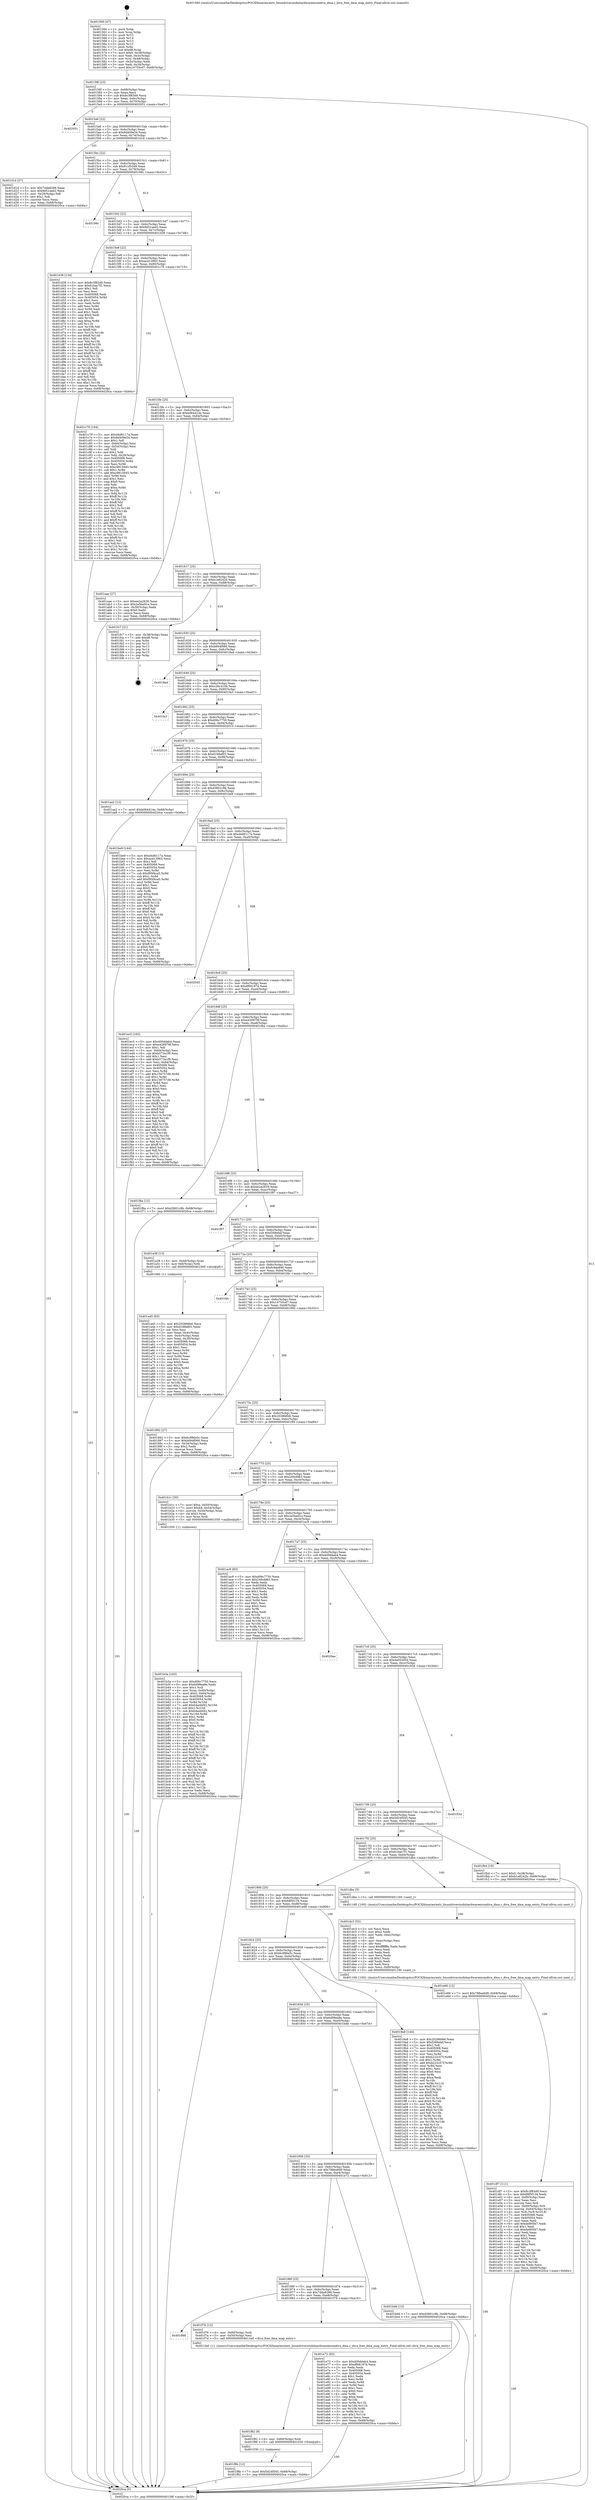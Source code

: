 digraph "0x401560" {
  label = "0x401560 (/mnt/c/Users/mathe/Desktop/tcc/POCII/binaries/extr_linuxdriversisdnhardwareeicondiva_dma.c_diva_free_dma_map_entry_Final-ollvm.out::main(0))"
  labelloc = "t"
  node[shape=record]

  Entry [label="",width=0.3,height=0.3,shape=circle,fillcolor=black,style=filled]
  "0x40158f" [label="{
     0x40158f [23]\l
     | [instrs]\l
     &nbsp;&nbsp;0x40158f \<+3\>: mov -0x68(%rbp),%eax\l
     &nbsp;&nbsp;0x401592 \<+2\>: mov %eax,%ecx\l
     &nbsp;&nbsp;0x401594 \<+6\>: sub $0x8c3f83d9,%ecx\l
     &nbsp;&nbsp;0x40159a \<+3\>: mov %eax,-0x6c(%rbp)\l
     &nbsp;&nbsp;0x40159d \<+3\>: mov %ecx,-0x70(%rbp)\l
     &nbsp;&nbsp;0x4015a0 \<+6\>: je 0000000000402051 \<main+0xaf1\>\l
  }"]
  "0x402051" [label="{
     0x402051\l
  }", style=dashed]
  "0x4015a6" [label="{
     0x4015a6 [22]\l
     | [instrs]\l
     &nbsp;&nbsp;0x4015a6 \<+5\>: jmp 00000000004015ab \<main+0x4b\>\l
     &nbsp;&nbsp;0x4015ab \<+3\>: mov -0x6c(%rbp),%eax\l
     &nbsp;&nbsp;0x4015ae \<+5\>: sub $0x8d409e34,%eax\l
     &nbsp;&nbsp;0x4015b3 \<+3\>: mov %eax,-0x74(%rbp)\l
     &nbsp;&nbsp;0x4015b6 \<+6\>: je 0000000000401d1d \<main+0x7bd\>\l
  }"]
  Exit [label="",width=0.3,height=0.3,shape=circle,fillcolor=black,style=filled,peripheries=2]
  "0x401d1d" [label="{
     0x401d1d [27]\l
     | [instrs]\l
     &nbsp;&nbsp;0x401d1d \<+5\>: mov $0x7dda8288,%eax\l
     &nbsp;&nbsp;0x401d22 \<+5\>: mov $0x9d51eed2,%ecx\l
     &nbsp;&nbsp;0x401d27 \<+3\>: mov -0x29(%rbp),%dl\l
     &nbsp;&nbsp;0x401d2a \<+3\>: test $0x1,%dl\l
     &nbsp;&nbsp;0x401d2d \<+3\>: cmovne %ecx,%eax\l
     &nbsp;&nbsp;0x401d30 \<+3\>: mov %eax,-0x68(%rbp)\l
     &nbsp;&nbsp;0x401d33 \<+5\>: jmp 00000000004020ca \<main+0xb6a\>\l
  }"]
  "0x4015bc" [label="{
     0x4015bc [22]\l
     | [instrs]\l
     &nbsp;&nbsp;0x4015bc \<+5\>: jmp 00000000004015c1 \<main+0x61\>\l
     &nbsp;&nbsp;0x4015c1 \<+3\>: mov -0x6c(%rbp),%eax\l
     &nbsp;&nbsp;0x4015c4 \<+5\>: sub $0x91cf5349,%eax\l
     &nbsp;&nbsp;0x4015c9 \<+3\>: mov %eax,-0x78(%rbp)\l
     &nbsp;&nbsp;0x4015cc \<+6\>: je 000000000040199c \<main+0x43c\>\l
  }"]
  "0x401f8b" [label="{
     0x401f8b [12]\l
     | [instrs]\l
     &nbsp;&nbsp;0x401f8b \<+7\>: movl $0x5d24f545,-0x68(%rbp)\l
     &nbsp;&nbsp;0x401f92 \<+5\>: jmp 00000000004020ca \<main+0xb6a\>\l
  }"]
  "0x40199c" [label="{
     0x40199c\l
  }", style=dashed]
  "0x4015d2" [label="{
     0x4015d2 [22]\l
     | [instrs]\l
     &nbsp;&nbsp;0x4015d2 \<+5\>: jmp 00000000004015d7 \<main+0x77\>\l
     &nbsp;&nbsp;0x4015d7 \<+3\>: mov -0x6c(%rbp),%eax\l
     &nbsp;&nbsp;0x4015da \<+5\>: sub $0x9d51eed2,%eax\l
     &nbsp;&nbsp;0x4015df \<+3\>: mov %eax,-0x7c(%rbp)\l
     &nbsp;&nbsp;0x4015e2 \<+6\>: je 0000000000401d38 \<main+0x7d8\>\l
  }"]
  "0x401f82" [label="{
     0x401f82 [9]\l
     | [instrs]\l
     &nbsp;&nbsp;0x401f82 \<+4\>: mov -0x60(%rbp),%rdi\l
     &nbsp;&nbsp;0x401f86 \<+5\>: call 0000000000401030 \<free@plt\>\l
     | [calls]\l
     &nbsp;&nbsp;0x401030 \{1\} (unknown)\l
  }"]
  "0x401d38" [label="{
     0x401d38 [134]\l
     | [instrs]\l
     &nbsp;&nbsp;0x401d38 \<+5\>: mov $0x8c3f83d9,%eax\l
     &nbsp;&nbsp;0x401d3d \<+5\>: mov $0x61bac7f1,%ecx\l
     &nbsp;&nbsp;0x401d42 \<+2\>: mov $0x1,%dl\l
     &nbsp;&nbsp;0x401d44 \<+2\>: xor %esi,%esi\l
     &nbsp;&nbsp;0x401d46 \<+7\>: mov 0x405068,%edi\l
     &nbsp;&nbsp;0x401d4d \<+8\>: mov 0x405054,%r8d\l
     &nbsp;&nbsp;0x401d55 \<+3\>: sub $0x1,%esi\l
     &nbsp;&nbsp;0x401d58 \<+3\>: mov %edi,%r9d\l
     &nbsp;&nbsp;0x401d5b \<+3\>: add %esi,%r9d\l
     &nbsp;&nbsp;0x401d5e \<+4\>: imul %r9d,%edi\l
     &nbsp;&nbsp;0x401d62 \<+3\>: and $0x1,%edi\l
     &nbsp;&nbsp;0x401d65 \<+3\>: cmp $0x0,%edi\l
     &nbsp;&nbsp;0x401d68 \<+4\>: sete %r10b\l
     &nbsp;&nbsp;0x401d6c \<+4\>: cmp $0xa,%r8d\l
     &nbsp;&nbsp;0x401d70 \<+4\>: setl %r11b\l
     &nbsp;&nbsp;0x401d74 \<+3\>: mov %r10b,%bl\l
     &nbsp;&nbsp;0x401d77 \<+3\>: xor $0xff,%bl\l
     &nbsp;&nbsp;0x401d7a \<+3\>: mov %r11b,%r14b\l
     &nbsp;&nbsp;0x401d7d \<+4\>: xor $0xff,%r14b\l
     &nbsp;&nbsp;0x401d81 \<+3\>: xor $0x1,%dl\l
     &nbsp;&nbsp;0x401d84 \<+3\>: mov %bl,%r15b\l
     &nbsp;&nbsp;0x401d87 \<+4\>: and $0xff,%r15b\l
     &nbsp;&nbsp;0x401d8b \<+3\>: and %dl,%r10b\l
     &nbsp;&nbsp;0x401d8e \<+3\>: mov %r14b,%r12b\l
     &nbsp;&nbsp;0x401d91 \<+4\>: and $0xff,%r12b\l
     &nbsp;&nbsp;0x401d95 \<+3\>: and %dl,%r11b\l
     &nbsp;&nbsp;0x401d98 \<+3\>: or %r10b,%r15b\l
     &nbsp;&nbsp;0x401d9b \<+3\>: or %r11b,%r12b\l
     &nbsp;&nbsp;0x401d9e \<+3\>: xor %r12b,%r15b\l
     &nbsp;&nbsp;0x401da1 \<+3\>: or %r14b,%bl\l
     &nbsp;&nbsp;0x401da4 \<+3\>: xor $0xff,%bl\l
     &nbsp;&nbsp;0x401da7 \<+3\>: or $0x1,%dl\l
     &nbsp;&nbsp;0x401daa \<+2\>: and %dl,%bl\l
     &nbsp;&nbsp;0x401dac \<+3\>: or %bl,%r15b\l
     &nbsp;&nbsp;0x401daf \<+4\>: test $0x1,%r15b\l
     &nbsp;&nbsp;0x401db3 \<+3\>: cmovne %ecx,%eax\l
     &nbsp;&nbsp;0x401db6 \<+3\>: mov %eax,-0x68(%rbp)\l
     &nbsp;&nbsp;0x401db9 \<+5\>: jmp 00000000004020ca \<main+0xb6a\>\l
  }"]
  "0x4015e8" [label="{
     0x4015e8 [22]\l
     | [instrs]\l
     &nbsp;&nbsp;0x4015e8 \<+5\>: jmp 00000000004015ed \<main+0x8d\>\l
     &nbsp;&nbsp;0x4015ed \<+3\>: mov -0x6c(%rbp),%eax\l
     &nbsp;&nbsp;0x4015f0 \<+5\>: sub $0xacd13963,%eax\l
     &nbsp;&nbsp;0x4015f5 \<+3\>: mov %eax,-0x80(%rbp)\l
     &nbsp;&nbsp;0x4015f8 \<+6\>: je 0000000000401c79 \<main+0x719\>\l
  }"]
  "0x401888" [label="{
     0x401888\l
  }", style=dashed]
  "0x401c79" [label="{
     0x401c79 [164]\l
     | [instrs]\l
     &nbsp;&nbsp;0x401c79 \<+5\>: mov $0xd4d6117a,%eax\l
     &nbsp;&nbsp;0x401c7e \<+5\>: mov $0x8d409e34,%ecx\l
     &nbsp;&nbsp;0x401c83 \<+2\>: mov $0x1,%dl\l
     &nbsp;&nbsp;0x401c85 \<+3\>: mov -0x64(%rbp),%esi\l
     &nbsp;&nbsp;0x401c88 \<+3\>: cmp -0x54(%rbp),%esi\l
     &nbsp;&nbsp;0x401c8b \<+4\>: setl %dil\l
     &nbsp;&nbsp;0x401c8f \<+4\>: and $0x1,%dil\l
     &nbsp;&nbsp;0x401c93 \<+4\>: mov %dil,-0x29(%rbp)\l
     &nbsp;&nbsp;0x401c97 \<+7\>: mov 0x405068,%esi\l
     &nbsp;&nbsp;0x401c9e \<+8\>: mov 0x405054,%r8d\l
     &nbsp;&nbsp;0x401ca6 \<+3\>: mov %esi,%r9d\l
     &nbsp;&nbsp;0x401ca9 \<+7\>: sub $0xc9815945,%r9d\l
     &nbsp;&nbsp;0x401cb0 \<+4\>: sub $0x1,%r9d\l
     &nbsp;&nbsp;0x401cb4 \<+7\>: add $0xc9815945,%r9d\l
     &nbsp;&nbsp;0x401cbb \<+4\>: imul %r9d,%esi\l
     &nbsp;&nbsp;0x401cbf \<+3\>: and $0x1,%esi\l
     &nbsp;&nbsp;0x401cc2 \<+3\>: cmp $0x0,%esi\l
     &nbsp;&nbsp;0x401cc5 \<+4\>: sete %dil\l
     &nbsp;&nbsp;0x401cc9 \<+4\>: cmp $0xa,%r8d\l
     &nbsp;&nbsp;0x401ccd \<+4\>: setl %r10b\l
     &nbsp;&nbsp;0x401cd1 \<+3\>: mov %dil,%r11b\l
     &nbsp;&nbsp;0x401cd4 \<+4\>: xor $0xff,%r11b\l
     &nbsp;&nbsp;0x401cd8 \<+3\>: mov %r10b,%bl\l
     &nbsp;&nbsp;0x401cdb \<+3\>: xor $0xff,%bl\l
     &nbsp;&nbsp;0x401cde \<+3\>: xor $0x1,%dl\l
     &nbsp;&nbsp;0x401ce1 \<+3\>: mov %r11b,%r14b\l
     &nbsp;&nbsp;0x401ce4 \<+4\>: and $0xff,%r14b\l
     &nbsp;&nbsp;0x401ce8 \<+3\>: and %dl,%dil\l
     &nbsp;&nbsp;0x401ceb \<+3\>: mov %bl,%r15b\l
     &nbsp;&nbsp;0x401cee \<+4\>: and $0xff,%r15b\l
     &nbsp;&nbsp;0x401cf2 \<+3\>: and %dl,%r10b\l
     &nbsp;&nbsp;0x401cf5 \<+3\>: or %dil,%r14b\l
     &nbsp;&nbsp;0x401cf8 \<+3\>: or %r10b,%r15b\l
     &nbsp;&nbsp;0x401cfb \<+3\>: xor %r15b,%r14b\l
     &nbsp;&nbsp;0x401cfe \<+3\>: or %bl,%r11b\l
     &nbsp;&nbsp;0x401d01 \<+4\>: xor $0xff,%r11b\l
     &nbsp;&nbsp;0x401d05 \<+3\>: or $0x1,%dl\l
     &nbsp;&nbsp;0x401d08 \<+3\>: and %dl,%r11b\l
     &nbsp;&nbsp;0x401d0b \<+3\>: or %r11b,%r14b\l
     &nbsp;&nbsp;0x401d0e \<+4\>: test $0x1,%r14b\l
     &nbsp;&nbsp;0x401d12 \<+3\>: cmovne %ecx,%eax\l
     &nbsp;&nbsp;0x401d15 \<+3\>: mov %eax,-0x68(%rbp)\l
     &nbsp;&nbsp;0x401d18 \<+5\>: jmp 00000000004020ca \<main+0xb6a\>\l
  }"]
  "0x4015fe" [label="{
     0x4015fe [25]\l
     | [instrs]\l
     &nbsp;&nbsp;0x4015fe \<+5\>: jmp 0000000000401603 \<main+0xa3\>\l
     &nbsp;&nbsp;0x401603 \<+3\>: mov -0x6c(%rbp),%eax\l
     &nbsp;&nbsp;0x401606 \<+5\>: sub $0xb064414e,%eax\l
     &nbsp;&nbsp;0x40160b \<+6\>: mov %eax,-0x84(%rbp)\l
     &nbsp;&nbsp;0x401611 \<+6\>: je 0000000000401aae \<main+0x54e\>\l
  }"]
  "0x401f76" [label="{
     0x401f76 [12]\l
     | [instrs]\l
     &nbsp;&nbsp;0x401f76 \<+4\>: mov -0x60(%rbp),%rdi\l
     &nbsp;&nbsp;0x401f7a \<+3\>: mov -0x50(%rbp),%esi\l
     &nbsp;&nbsp;0x401f7d \<+5\>: call 00000000004013a0 \<diva_free_dma_map_entry\>\l
     | [calls]\l
     &nbsp;&nbsp;0x4013a0 \{1\} (/mnt/c/Users/mathe/Desktop/tcc/POCII/binaries/extr_linuxdriversisdnhardwareeicondiva_dma.c_diva_free_dma_map_entry_Final-ollvm.out::diva_free_dma_map_entry)\l
  }"]
  "0x401aae" [label="{
     0x401aae [27]\l
     | [instrs]\l
     &nbsp;&nbsp;0x401aae \<+5\>: mov $0xee2a2629,%eax\l
     &nbsp;&nbsp;0x401ab3 \<+5\>: mov $0x2a5be91e,%ecx\l
     &nbsp;&nbsp;0x401ab8 \<+3\>: mov -0x30(%rbp),%edx\l
     &nbsp;&nbsp;0x401abb \<+3\>: cmp $0x0,%edx\l
     &nbsp;&nbsp;0x401abe \<+3\>: cmove %ecx,%eax\l
     &nbsp;&nbsp;0x401ac1 \<+3\>: mov %eax,-0x68(%rbp)\l
     &nbsp;&nbsp;0x401ac4 \<+5\>: jmp 00000000004020ca \<main+0xb6a\>\l
  }"]
  "0x401617" [label="{
     0x401617 [25]\l
     | [instrs]\l
     &nbsp;&nbsp;0x401617 \<+5\>: jmp 000000000040161c \<main+0xbc\>\l
     &nbsp;&nbsp;0x40161c \<+3\>: mov -0x6c(%rbp),%eax\l
     &nbsp;&nbsp;0x40161f \<+5\>: sub $0xb1e8242b,%eax\l
     &nbsp;&nbsp;0x401624 \<+6\>: mov %eax,-0x88(%rbp)\l
     &nbsp;&nbsp;0x40162a \<+6\>: je 0000000000401fc7 \<main+0xa67\>\l
  }"]
  "0x40186f" [label="{
     0x40186f [25]\l
     | [instrs]\l
     &nbsp;&nbsp;0x40186f \<+5\>: jmp 0000000000401874 \<main+0x314\>\l
     &nbsp;&nbsp;0x401874 \<+3\>: mov -0x6c(%rbp),%eax\l
     &nbsp;&nbsp;0x401877 \<+5\>: sub $0x7dda8288,%eax\l
     &nbsp;&nbsp;0x40187c \<+6\>: mov %eax,-0xe8(%rbp)\l
     &nbsp;&nbsp;0x401882 \<+6\>: je 0000000000401f76 \<main+0xa16\>\l
  }"]
  "0x401fc7" [label="{
     0x401fc7 [21]\l
     | [instrs]\l
     &nbsp;&nbsp;0x401fc7 \<+3\>: mov -0x38(%rbp),%eax\l
     &nbsp;&nbsp;0x401fca \<+7\>: add $0xd8,%rsp\l
     &nbsp;&nbsp;0x401fd1 \<+1\>: pop %rbx\l
     &nbsp;&nbsp;0x401fd2 \<+2\>: pop %r12\l
     &nbsp;&nbsp;0x401fd4 \<+2\>: pop %r13\l
     &nbsp;&nbsp;0x401fd6 \<+2\>: pop %r14\l
     &nbsp;&nbsp;0x401fd8 \<+2\>: pop %r15\l
     &nbsp;&nbsp;0x401fda \<+1\>: pop %rbp\l
     &nbsp;&nbsp;0x401fdb \<+1\>: ret\l
  }"]
  "0x401630" [label="{
     0x401630 [25]\l
     | [instrs]\l
     &nbsp;&nbsp;0x401630 \<+5\>: jmp 0000000000401635 \<main+0xd5\>\l
     &nbsp;&nbsp;0x401635 \<+3\>: mov -0x6c(%rbp),%eax\l
     &nbsp;&nbsp;0x401638 \<+5\>: sub $0xb694f066,%eax\l
     &nbsp;&nbsp;0x40163d \<+6\>: mov %eax,-0x8c(%rbp)\l
     &nbsp;&nbsp;0x401643 \<+6\>: je 00000000004018ad \<main+0x34d\>\l
  }"]
  "0x401e72" [label="{
     0x401e72 [83]\l
     | [instrs]\l
     &nbsp;&nbsp;0x401e72 \<+5\>: mov $0x400ddab4,%eax\l
     &nbsp;&nbsp;0x401e77 \<+5\>: mov $0xdf68197d,%ecx\l
     &nbsp;&nbsp;0x401e7c \<+2\>: xor %edx,%edx\l
     &nbsp;&nbsp;0x401e7e \<+7\>: mov 0x405068,%esi\l
     &nbsp;&nbsp;0x401e85 \<+7\>: mov 0x405054,%edi\l
     &nbsp;&nbsp;0x401e8c \<+3\>: sub $0x1,%edx\l
     &nbsp;&nbsp;0x401e8f \<+3\>: mov %esi,%r8d\l
     &nbsp;&nbsp;0x401e92 \<+3\>: add %edx,%r8d\l
     &nbsp;&nbsp;0x401e95 \<+4\>: imul %r8d,%esi\l
     &nbsp;&nbsp;0x401e99 \<+3\>: and $0x1,%esi\l
     &nbsp;&nbsp;0x401e9c \<+3\>: cmp $0x0,%esi\l
     &nbsp;&nbsp;0x401e9f \<+4\>: sete %r9b\l
     &nbsp;&nbsp;0x401ea3 \<+3\>: cmp $0xa,%edi\l
     &nbsp;&nbsp;0x401ea6 \<+4\>: setl %r10b\l
     &nbsp;&nbsp;0x401eaa \<+3\>: mov %r9b,%r11b\l
     &nbsp;&nbsp;0x401ead \<+3\>: and %r10b,%r11b\l
     &nbsp;&nbsp;0x401eb0 \<+3\>: xor %r10b,%r9b\l
     &nbsp;&nbsp;0x401eb3 \<+3\>: or %r9b,%r11b\l
     &nbsp;&nbsp;0x401eb6 \<+4\>: test $0x1,%r11b\l
     &nbsp;&nbsp;0x401eba \<+3\>: cmovne %ecx,%eax\l
     &nbsp;&nbsp;0x401ebd \<+3\>: mov %eax,-0x68(%rbp)\l
     &nbsp;&nbsp;0x401ec0 \<+5\>: jmp 00000000004020ca \<main+0xb6a\>\l
  }"]
  "0x4018ad" [label="{
     0x4018ad\l
  }", style=dashed]
  "0x401649" [label="{
     0x401649 [25]\l
     | [instrs]\l
     &nbsp;&nbsp;0x401649 \<+5\>: jmp 000000000040164e \<main+0xee\>\l
     &nbsp;&nbsp;0x40164e \<+3\>: mov -0x6c(%rbp),%eax\l
     &nbsp;&nbsp;0x401651 \<+5\>: sub $0xc26c410b,%eax\l
     &nbsp;&nbsp;0x401656 \<+6\>: mov %eax,-0x90(%rbp)\l
     &nbsp;&nbsp;0x40165c \<+6\>: je 0000000000401fa3 \<main+0xa43\>\l
  }"]
  "0x401df7" [label="{
     0x401df7 [111]\l
     | [instrs]\l
     &nbsp;&nbsp;0x401df7 \<+5\>: mov $0x8c3f83d9,%ecx\l
     &nbsp;&nbsp;0x401dfc \<+5\>: mov $0x68f5f134,%edx\l
     &nbsp;&nbsp;0x401e01 \<+6\>: mov -0xf0(%rbp),%esi\l
     &nbsp;&nbsp;0x401e07 \<+3\>: imul %eax,%esi\l
     &nbsp;&nbsp;0x401e0a \<+3\>: movslq %esi,%r8\l
     &nbsp;&nbsp;0x401e0d \<+4\>: mov -0x60(%rbp),%r9\l
     &nbsp;&nbsp;0x401e11 \<+4\>: movslq -0x64(%rbp),%r10\l
     &nbsp;&nbsp;0x401e15 \<+4\>: mov %r8,(%r9,%r10,8)\l
     &nbsp;&nbsp;0x401e19 \<+7\>: mov 0x405068,%eax\l
     &nbsp;&nbsp;0x401e20 \<+7\>: mov 0x405054,%esi\l
     &nbsp;&nbsp;0x401e27 \<+2\>: mov %eax,%edi\l
     &nbsp;&nbsp;0x401e29 \<+6\>: add $0xdef95fd7,%edi\l
     &nbsp;&nbsp;0x401e2f \<+3\>: sub $0x1,%edi\l
     &nbsp;&nbsp;0x401e32 \<+6\>: sub $0xdef95fd7,%edi\l
     &nbsp;&nbsp;0x401e38 \<+3\>: imul %edi,%eax\l
     &nbsp;&nbsp;0x401e3b \<+3\>: and $0x1,%eax\l
     &nbsp;&nbsp;0x401e3e \<+3\>: cmp $0x0,%eax\l
     &nbsp;&nbsp;0x401e41 \<+4\>: sete %r11b\l
     &nbsp;&nbsp;0x401e45 \<+3\>: cmp $0xa,%esi\l
     &nbsp;&nbsp;0x401e48 \<+3\>: setl %bl\l
     &nbsp;&nbsp;0x401e4b \<+3\>: mov %r11b,%r14b\l
     &nbsp;&nbsp;0x401e4e \<+3\>: and %bl,%r14b\l
     &nbsp;&nbsp;0x401e51 \<+3\>: xor %bl,%r11b\l
     &nbsp;&nbsp;0x401e54 \<+3\>: or %r11b,%r14b\l
     &nbsp;&nbsp;0x401e57 \<+4\>: test $0x1,%r14b\l
     &nbsp;&nbsp;0x401e5b \<+3\>: cmovne %edx,%ecx\l
     &nbsp;&nbsp;0x401e5e \<+3\>: mov %ecx,-0x68(%rbp)\l
     &nbsp;&nbsp;0x401e61 \<+5\>: jmp 00000000004020ca \<main+0xb6a\>\l
  }"]
  "0x401fa3" [label="{
     0x401fa3\l
  }", style=dashed]
  "0x401662" [label="{
     0x401662 [25]\l
     | [instrs]\l
     &nbsp;&nbsp;0x401662 \<+5\>: jmp 0000000000401667 \<main+0x107\>\l
     &nbsp;&nbsp;0x401667 \<+3\>: mov -0x6c(%rbp),%eax\l
     &nbsp;&nbsp;0x40166a \<+5\>: sub $0xd06c7750,%eax\l
     &nbsp;&nbsp;0x40166f \<+6\>: mov %eax,-0x94(%rbp)\l
     &nbsp;&nbsp;0x401675 \<+6\>: je 0000000000402010 \<main+0xab0\>\l
  }"]
  "0x401dc3" [label="{
     0x401dc3 [52]\l
     | [instrs]\l
     &nbsp;&nbsp;0x401dc3 \<+2\>: xor %ecx,%ecx\l
     &nbsp;&nbsp;0x401dc5 \<+5\>: mov $0x2,%edx\l
     &nbsp;&nbsp;0x401dca \<+6\>: mov %edx,-0xec(%rbp)\l
     &nbsp;&nbsp;0x401dd0 \<+1\>: cltd\l
     &nbsp;&nbsp;0x401dd1 \<+6\>: mov -0xec(%rbp),%esi\l
     &nbsp;&nbsp;0x401dd7 \<+2\>: idiv %esi\l
     &nbsp;&nbsp;0x401dd9 \<+6\>: imul $0xfffffffe,%edx,%edx\l
     &nbsp;&nbsp;0x401ddf \<+2\>: mov %ecx,%edi\l
     &nbsp;&nbsp;0x401de1 \<+2\>: sub %edx,%edi\l
     &nbsp;&nbsp;0x401de3 \<+2\>: mov %ecx,%edx\l
     &nbsp;&nbsp;0x401de5 \<+3\>: sub $0x1,%edx\l
     &nbsp;&nbsp;0x401de8 \<+2\>: add %edx,%edi\l
     &nbsp;&nbsp;0x401dea \<+2\>: sub %edi,%ecx\l
     &nbsp;&nbsp;0x401dec \<+6\>: mov %ecx,-0xf0(%rbp)\l
     &nbsp;&nbsp;0x401df2 \<+5\>: call 0000000000401160 \<next_i\>\l
     | [calls]\l
     &nbsp;&nbsp;0x401160 \{100\} (/mnt/c/Users/mathe/Desktop/tcc/POCII/binaries/extr_linuxdriversisdnhardwareeicondiva_dma.c_diva_free_dma_map_entry_Final-ollvm.out::next_i)\l
  }"]
  "0x402010" [label="{
     0x402010\l
  }", style=dashed]
  "0x40167b" [label="{
     0x40167b [25]\l
     | [instrs]\l
     &nbsp;&nbsp;0x40167b \<+5\>: jmp 0000000000401680 \<main+0x120\>\l
     &nbsp;&nbsp;0x401680 \<+3\>: mov -0x6c(%rbp),%eax\l
     &nbsp;&nbsp;0x401683 \<+5\>: sub $0xd168af03,%eax\l
     &nbsp;&nbsp;0x401688 \<+6\>: mov %eax,-0x98(%rbp)\l
     &nbsp;&nbsp;0x40168e \<+6\>: je 0000000000401aa2 \<main+0x542\>\l
  }"]
  "0x401856" [label="{
     0x401856 [25]\l
     | [instrs]\l
     &nbsp;&nbsp;0x401856 \<+5\>: jmp 000000000040185b \<main+0x2fb\>\l
     &nbsp;&nbsp;0x40185b \<+3\>: mov -0x6c(%rbp),%eax\l
     &nbsp;&nbsp;0x40185e \<+5\>: sub $0x788ea6d9,%eax\l
     &nbsp;&nbsp;0x401863 \<+6\>: mov %eax,-0xe4(%rbp)\l
     &nbsp;&nbsp;0x401869 \<+6\>: je 0000000000401e72 \<main+0x912\>\l
  }"]
  "0x401aa2" [label="{
     0x401aa2 [12]\l
     | [instrs]\l
     &nbsp;&nbsp;0x401aa2 \<+7\>: movl $0xb064414e,-0x68(%rbp)\l
     &nbsp;&nbsp;0x401aa9 \<+5\>: jmp 00000000004020ca \<main+0xb6a\>\l
  }"]
  "0x401694" [label="{
     0x401694 [25]\l
     | [instrs]\l
     &nbsp;&nbsp;0x401694 \<+5\>: jmp 0000000000401699 \<main+0x139\>\l
     &nbsp;&nbsp;0x401699 \<+3\>: mov -0x6c(%rbp),%eax\l
     &nbsp;&nbsp;0x40169c \<+5\>: sub $0xd3801c9b,%eax\l
     &nbsp;&nbsp;0x4016a1 \<+6\>: mov %eax,-0x9c(%rbp)\l
     &nbsp;&nbsp;0x4016a7 \<+6\>: je 0000000000401be9 \<main+0x689\>\l
  }"]
  "0x401bdd" [label="{
     0x401bdd [12]\l
     | [instrs]\l
     &nbsp;&nbsp;0x401bdd \<+7\>: movl $0xd3801c9b,-0x68(%rbp)\l
     &nbsp;&nbsp;0x401be4 \<+5\>: jmp 00000000004020ca \<main+0xb6a\>\l
  }"]
  "0x401be9" [label="{
     0x401be9 [144]\l
     | [instrs]\l
     &nbsp;&nbsp;0x401be9 \<+5\>: mov $0xd4d6117a,%eax\l
     &nbsp;&nbsp;0x401bee \<+5\>: mov $0xacd13963,%ecx\l
     &nbsp;&nbsp;0x401bf3 \<+2\>: mov $0x1,%dl\l
     &nbsp;&nbsp;0x401bf5 \<+7\>: mov 0x405068,%esi\l
     &nbsp;&nbsp;0x401bfc \<+7\>: mov 0x405054,%edi\l
     &nbsp;&nbsp;0x401c03 \<+3\>: mov %esi,%r8d\l
     &nbsp;&nbsp;0x401c06 \<+7\>: sub $0xf95f4ca5,%r8d\l
     &nbsp;&nbsp;0x401c0d \<+4\>: sub $0x1,%r8d\l
     &nbsp;&nbsp;0x401c11 \<+7\>: add $0xf95f4ca5,%r8d\l
     &nbsp;&nbsp;0x401c18 \<+4\>: imul %r8d,%esi\l
     &nbsp;&nbsp;0x401c1c \<+3\>: and $0x1,%esi\l
     &nbsp;&nbsp;0x401c1f \<+3\>: cmp $0x0,%esi\l
     &nbsp;&nbsp;0x401c22 \<+4\>: sete %r9b\l
     &nbsp;&nbsp;0x401c26 \<+3\>: cmp $0xa,%edi\l
     &nbsp;&nbsp;0x401c29 \<+4\>: setl %r10b\l
     &nbsp;&nbsp;0x401c2d \<+3\>: mov %r9b,%r11b\l
     &nbsp;&nbsp;0x401c30 \<+4\>: xor $0xff,%r11b\l
     &nbsp;&nbsp;0x401c34 \<+3\>: mov %r10b,%bl\l
     &nbsp;&nbsp;0x401c37 \<+3\>: xor $0xff,%bl\l
     &nbsp;&nbsp;0x401c3a \<+3\>: xor $0x0,%dl\l
     &nbsp;&nbsp;0x401c3d \<+3\>: mov %r11b,%r14b\l
     &nbsp;&nbsp;0x401c40 \<+4\>: and $0x0,%r14b\l
     &nbsp;&nbsp;0x401c44 \<+3\>: and %dl,%r9b\l
     &nbsp;&nbsp;0x401c47 \<+3\>: mov %bl,%r15b\l
     &nbsp;&nbsp;0x401c4a \<+4\>: and $0x0,%r15b\l
     &nbsp;&nbsp;0x401c4e \<+3\>: and %dl,%r10b\l
     &nbsp;&nbsp;0x401c51 \<+3\>: or %r9b,%r14b\l
     &nbsp;&nbsp;0x401c54 \<+3\>: or %r10b,%r15b\l
     &nbsp;&nbsp;0x401c57 \<+3\>: xor %r15b,%r14b\l
     &nbsp;&nbsp;0x401c5a \<+3\>: or %bl,%r11b\l
     &nbsp;&nbsp;0x401c5d \<+4\>: xor $0xff,%r11b\l
     &nbsp;&nbsp;0x401c61 \<+3\>: or $0x0,%dl\l
     &nbsp;&nbsp;0x401c64 \<+3\>: and %dl,%r11b\l
     &nbsp;&nbsp;0x401c67 \<+3\>: or %r11b,%r14b\l
     &nbsp;&nbsp;0x401c6a \<+4\>: test $0x1,%r14b\l
     &nbsp;&nbsp;0x401c6e \<+3\>: cmovne %ecx,%eax\l
     &nbsp;&nbsp;0x401c71 \<+3\>: mov %eax,-0x68(%rbp)\l
     &nbsp;&nbsp;0x401c74 \<+5\>: jmp 00000000004020ca \<main+0xb6a\>\l
  }"]
  "0x4016ad" [label="{
     0x4016ad [25]\l
     | [instrs]\l
     &nbsp;&nbsp;0x4016ad \<+5\>: jmp 00000000004016b2 \<main+0x152\>\l
     &nbsp;&nbsp;0x4016b2 \<+3\>: mov -0x6c(%rbp),%eax\l
     &nbsp;&nbsp;0x4016b5 \<+5\>: sub $0xd4d6117a,%eax\l
     &nbsp;&nbsp;0x4016ba \<+6\>: mov %eax,-0xa0(%rbp)\l
     &nbsp;&nbsp;0x4016c0 \<+6\>: je 0000000000402045 \<main+0xae5\>\l
  }"]
  "0x401b3a" [label="{
     0x401b3a [163]\l
     | [instrs]\l
     &nbsp;&nbsp;0x401b3a \<+5\>: mov $0xd06c7750,%ecx\l
     &nbsp;&nbsp;0x401b3f \<+5\>: mov $0x6d98ea9e,%edx\l
     &nbsp;&nbsp;0x401b44 \<+3\>: mov $0x1,%sil\l
     &nbsp;&nbsp;0x401b47 \<+4\>: mov %rax,-0x60(%rbp)\l
     &nbsp;&nbsp;0x401b4b \<+7\>: movl $0x0,-0x64(%rbp)\l
     &nbsp;&nbsp;0x401b52 \<+8\>: mov 0x405068,%r8d\l
     &nbsp;&nbsp;0x401b5a \<+8\>: mov 0x405054,%r9d\l
     &nbsp;&nbsp;0x401b62 \<+3\>: mov %r8d,%r10d\l
     &nbsp;&nbsp;0x401b65 \<+7\>: add $0xb4a4bf42,%r10d\l
     &nbsp;&nbsp;0x401b6c \<+4\>: sub $0x1,%r10d\l
     &nbsp;&nbsp;0x401b70 \<+7\>: sub $0xb4a4bf42,%r10d\l
     &nbsp;&nbsp;0x401b77 \<+4\>: imul %r10d,%r8d\l
     &nbsp;&nbsp;0x401b7b \<+4\>: and $0x1,%r8d\l
     &nbsp;&nbsp;0x401b7f \<+4\>: cmp $0x0,%r8d\l
     &nbsp;&nbsp;0x401b83 \<+4\>: sete %r11b\l
     &nbsp;&nbsp;0x401b87 \<+4\>: cmp $0xa,%r9d\l
     &nbsp;&nbsp;0x401b8b \<+3\>: setl %bl\l
     &nbsp;&nbsp;0x401b8e \<+3\>: mov %r11b,%r14b\l
     &nbsp;&nbsp;0x401b91 \<+4\>: xor $0xff,%r14b\l
     &nbsp;&nbsp;0x401b95 \<+3\>: mov %bl,%r15b\l
     &nbsp;&nbsp;0x401b98 \<+4\>: xor $0xff,%r15b\l
     &nbsp;&nbsp;0x401b9c \<+4\>: xor $0x1,%sil\l
     &nbsp;&nbsp;0x401ba0 \<+3\>: mov %r14b,%r12b\l
     &nbsp;&nbsp;0x401ba3 \<+4\>: and $0xff,%r12b\l
     &nbsp;&nbsp;0x401ba7 \<+3\>: and %sil,%r11b\l
     &nbsp;&nbsp;0x401baa \<+3\>: mov %r15b,%r13b\l
     &nbsp;&nbsp;0x401bad \<+4\>: and $0xff,%r13b\l
     &nbsp;&nbsp;0x401bb1 \<+3\>: and %sil,%bl\l
     &nbsp;&nbsp;0x401bb4 \<+3\>: or %r11b,%r12b\l
     &nbsp;&nbsp;0x401bb7 \<+3\>: or %bl,%r13b\l
     &nbsp;&nbsp;0x401bba \<+3\>: xor %r13b,%r12b\l
     &nbsp;&nbsp;0x401bbd \<+3\>: or %r15b,%r14b\l
     &nbsp;&nbsp;0x401bc0 \<+4\>: xor $0xff,%r14b\l
     &nbsp;&nbsp;0x401bc4 \<+4\>: or $0x1,%sil\l
     &nbsp;&nbsp;0x401bc8 \<+3\>: and %sil,%r14b\l
     &nbsp;&nbsp;0x401bcb \<+3\>: or %r14b,%r12b\l
     &nbsp;&nbsp;0x401bce \<+4\>: test $0x1,%r12b\l
     &nbsp;&nbsp;0x401bd2 \<+3\>: cmovne %edx,%ecx\l
     &nbsp;&nbsp;0x401bd5 \<+3\>: mov %ecx,-0x68(%rbp)\l
     &nbsp;&nbsp;0x401bd8 \<+5\>: jmp 00000000004020ca \<main+0xb6a\>\l
  }"]
  "0x402045" [label="{
     0x402045\l
  }", style=dashed]
  "0x4016c6" [label="{
     0x4016c6 [25]\l
     | [instrs]\l
     &nbsp;&nbsp;0x4016c6 \<+5\>: jmp 00000000004016cb \<main+0x16b\>\l
     &nbsp;&nbsp;0x4016cb \<+3\>: mov -0x6c(%rbp),%eax\l
     &nbsp;&nbsp;0x4016ce \<+5\>: sub $0xdf68197d,%eax\l
     &nbsp;&nbsp;0x4016d3 \<+6\>: mov %eax,-0xa4(%rbp)\l
     &nbsp;&nbsp;0x4016d9 \<+6\>: je 0000000000401ec5 \<main+0x965\>\l
  }"]
  "0x401a45" [label="{
     0x401a45 [93]\l
     | [instrs]\l
     &nbsp;&nbsp;0x401a45 \<+5\>: mov $0x202866b6,%ecx\l
     &nbsp;&nbsp;0x401a4a \<+5\>: mov $0xd168af03,%edx\l
     &nbsp;&nbsp;0x401a4f \<+2\>: xor %esi,%esi\l
     &nbsp;&nbsp;0x401a51 \<+3\>: mov %eax,-0x4c(%rbp)\l
     &nbsp;&nbsp;0x401a54 \<+3\>: mov -0x4c(%rbp),%eax\l
     &nbsp;&nbsp;0x401a57 \<+3\>: mov %eax,-0x30(%rbp)\l
     &nbsp;&nbsp;0x401a5a \<+7\>: mov 0x405068,%eax\l
     &nbsp;&nbsp;0x401a61 \<+8\>: mov 0x405054,%r8d\l
     &nbsp;&nbsp;0x401a69 \<+3\>: sub $0x1,%esi\l
     &nbsp;&nbsp;0x401a6c \<+3\>: mov %eax,%r9d\l
     &nbsp;&nbsp;0x401a6f \<+3\>: add %esi,%r9d\l
     &nbsp;&nbsp;0x401a72 \<+4\>: imul %r9d,%eax\l
     &nbsp;&nbsp;0x401a76 \<+3\>: and $0x1,%eax\l
     &nbsp;&nbsp;0x401a79 \<+3\>: cmp $0x0,%eax\l
     &nbsp;&nbsp;0x401a7c \<+4\>: sete %r10b\l
     &nbsp;&nbsp;0x401a80 \<+4\>: cmp $0xa,%r8d\l
     &nbsp;&nbsp;0x401a84 \<+4\>: setl %r11b\l
     &nbsp;&nbsp;0x401a88 \<+3\>: mov %r10b,%bl\l
     &nbsp;&nbsp;0x401a8b \<+3\>: and %r11b,%bl\l
     &nbsp;&nbsp;0x401a8e \<+3\>: xor %r11b,%r10b\l
     &nbsp;&nbsp;0x401a91 \<+3\>: or %r10b,%bl\l
     &nbsp;&nbsp;0x401a94 \<+3\>: test $0x1,%bl\l
     &nbsp;&nbsp;0x401a97 \<+3\>: cmovne %edx,%ecx\l
     &nbsp;&nbsp;0x401a9a \<+3\>: mov %ecx,-0x68(%rbp)\l
     &nbsp;&nbsp;0x401a9d \<+5\>: jmp 00000000004020ca \<main+0xb6a\>\l
  }"]
  "0x401ec5" [label="{
     0x401ec5 [165]\l
     | [instrs]\l
     &nbsp;&nbsp;0x401ec5 \<+5\>: mov $0x400ddab4,%eax\l
     &nbsp;&nbsp;0x401eca \<+5\>: mov $0xe426979f,%ecx\l
     &nbsp;&nbsp;0x401ecf \<+2\>: mov $0x1,%dl\l
     &nbsp;&nbsp;0x401ed1 \<+3\>: mov -0x64(%rbp),%esi\l
     &nbsp;&nbsp;0x401ed4 \<+6\>: sub $0xb573a1f9,%esi\l
     &nbsp;&nbsp;0x401eda \<+3\>: add $0x1,%esi\l
     &nbsp;&nbsp;0x401edd \<+6\>: add $0xb573a1f9,%esi\l
     &nbsp;&nbsp;0x401ee3 \<+3\>: mov %esi,-0x64(%rbp)\l
     &nbsp;&nbsp;0x401ee6 \<+7\>: mov 0x405068,%esi\l
     &nbsp;&nbsp;0x401eed \<+7\>: mov 0x405054,%edi\l
     &nbsp;&nbsp;0x401ef4 \<+3\>: mov %esi,%r8d\l
     &nbsp;&nbsp;0x401ef7 \<+7\>: add $0x156757d9,%r8d\l
     &nbsp;&nbsp;0x401efe \<+4\>: sub $0x1,%r8d\l
     &nbsp;&nbsp;0x401f02 \<+7\>: sub $0x156757d9,%r8d\l
     &nbsp;&nbsp;0x401f09 \<+4\>: imul %r8d,%esi\l
     &nbsp;&nbsp;0x401f0d \<+3\>: and $0x1,%esi\l
     &nbsp;&nbsp;0x401f10 \<+3\>: cmp $0x0,%esi\l
     &nbsp;&nbsp;0x401f13 \<+4\>: sete %r9b\l
     &nbsp;&nbsp;0x401f17 \<+3\>: cmp $0xa,%edi\l
     &nbsp;&nbsp;0x401f1a \<+4\>: setl %r10b\l
     &nbsp;&nbsp;0x401f1e \<+3\>: mov %r9b,%r11b\l
     &nbsp;&nbsp;0x401f21 \<+4\>: xor $0xff,%r11b\l
     &nbsp;&nbsp;0x401f25 \<+3\>: mov %r10b,%bl\l
     &nbsp;&nbsp;0x401f28 \<+3\>: xor $0xff,%bl\l
     &nbsp;&nbsp;0x401f2b \<+3\>: xor $0x0,%dl\l
     &nbsp;&nbsp;0x401f2e \<+3\>: mov %r11b,%r14b\l
     &nbsp;&nbsp;0x401f31 \<+4\>: and $0x0,%r14b\l
     &nbsp;&nbsp;0x401f35 \<+3\>: and %dl,%r9b\l
     &nbsp;&nbsp;0x401f38 \<+3\>: mov %bl,%r15b\l
     &nbsp;&nbsp;0x401f3b \<+4\>: and $0x0,%r15b\l
     &nbsp;&nbsp;0x401f3f \<+3\>: and %dl,%r10b\l
     &nbsp;&nbsp;0x401f42 \<+3\>: or %r9b,%r14b\l
     &nbsp;&nbsp;0x401f45 \<+3\>: or %r10b,%r15b\l
     &nbsp;&nbsp;0x401f48 \<+3\>: xor %r15b,%r14b\l
     &nbsp;&nbsp;0x401f4b \<+3\>: or %bl,%r11b\l
     &nbsp;&nbsp;0x401f4e \<+4\>: xor $0xff,%r11b\l
     &nbsp;&nbsp;0x401f52 \<+3\>: or $0x0,%dl\l
     &nbsp;&nbsp;0x401f55 \<+3\>: and %dl,%r11b\l
     &nbsp;&nbsp;0x401f58 \<+3\>: or %r11b,%r14b\l
     &nbsp;&nbsp;0x401f5b \<+4\>: test $0x1,%r14b\l
     &nbsp;&nbsp;0x401f5f \<+3\>: cmovne %ecx,%eax\l
     &nbsp;&nbsp;0x401f62 \<+3\>: mov %eax,-0x68(%rbp)\l
     &nbsp;&nbsp;0x401f65 \<+5\>: jmp 00000000004020ca \<main+0xb6a\>\l
  }"]
  "0x4016df" [label="{
     0x4016df [25]\l
     | [instrs]\l
     &nbsp;&nbsp;0x4016df \<+5\>: jmp 00000000004016e4 \<main+0x184\>\l
     &nbsp;&nbsp;0x4016e4 \<+3\>: mov -0x6c(%rbp),%eax\l
     &nbsp;&nbsp;0x4016e7 \<+5\>: sub $0xe426979f,%eax\l
     &nbsp;&nbsp;0x4016ec \<+6\>: mov %eax,-0xa8(%rbp)\l
     &nbsp;&nbsp;0x4016f2 \<+6\>: je 0000000000401f6a \<main+0xa0a\>\l
  }"]
  "0x40183d" [label="{
     0x40183d [25]\l
     | [instrs]\l
     &nbsp;&nbsp;0x40183d \<+5\>: jmp 0000000000401842 \<main+0x2e2\>\l
     &nbsp;&nbsp;0x401842 \<+3\>: mov -0x6c(%rbp),%eax\l
     &nbsp;&nbsp;0x401845 \<+5\>: sub $0x6d98ea9e,%eax\l
     &nbsp;&nbsp;0x40184a \<+6\>: mov %eax,-0xe0(%rbp)\l
     &nbsp;&nbsp;0x401850 \<+6\>: je 0000000000401bdd \<main+0x67d\>\l
  }"]
  "0x401f6a" [label="{
     0x401f6a [12]\l
     | [instrs]\l
     &nbsp;&nbsp;0x401f6a \<+7\>: movl $0xd3801c9b,-0x68(%rbp)\l
     &nbsp;&nbsp;0x401f71 \<+5\>: jmp 00000000004020ca \<main+0xb6a\>\l
  }"]
  "0x4016f8" [label="{
     0x4016f8 [25]\l
     | [instrs]\l
     &nbsp;&nbsp;0x4016f8 \<+5\>: jmp 00000000004016fd \<main+0x19d\>\l
     &nbsp;&nbsp;0x4016fd \<+3\>: mov -0x6c(%rbp),%eax\l
     &nbsp;&nbsp;0x401700 \<+5\>: sub $0xee2a2629,%eax\l
     &nbsp;&nbsp;0x401705 \<+6\>: mov %eax,-0xac(%rbp)\l
     &nbsp;&nbsp;0x40170b \<+6\>: je 0000000000401f97 \<main+0xa37\>\l
  }"]
  "0x4019a8" [label="{
     0x4019a8 [144]\l
     | [instrs]\l
     &nbsp;&nbsp;0x4019a8 \<+5\>: mov $0x202866b6,%eax\l
     &nbsp;&nbsp;0x4019ad \<+5\>: mov $0xf268efaf,%ecx\l
     &nbsp;&nbsp;0x4019b2 \<+2\>: mov $0x1,%dl\l
     &nbsp;&nbsp;0x4019b4 \<+7\>: mov 0x405068,%esi\l
     &nbsp;&nbsp;0x4019bb \<+7\>: mov 0x405054,%edi\l
     &nbsp;&nbsp;0x4019c2 \<+3\>: mov %esi,%r8d\l
     &nbsp;&nbsp;0x4019c5 \<+7\>: sub $0xb222c57f,%r8d\l
     &nbsp;&nbsp;0x4019cc \<+4\>: sub $0x1,%r8d\l
     &nbsp;&nbsp;0x4019d0 \<+7\>: add $0xb222c57f,%r8d\l
     &nbsp;&nbsp;0x4019d7 \<+4\>: imul %r8d,%esi\l
     &nbsp;&nbsp;0x4019db \<+3\>: and $0x1,%esi\l
     &nbsp;&nbsp;0x4019de \<+3\>: cmp $0x0,%esi\l
     &nbsp;&nbsp;0x4019e1 \<+4\>: sete %r9b\l
     &nbsp;&nbsp;0x4019e5 \<+3\>: cmp $0xa,%edi\l
     &nbsp;&nbsp;0x4019e8 \<+4\>: setl %r10b\l
     &nbsp;&nbsp;0x4019ec \<+3\>: mov %r9b,%r11b\l
     &nbsp;&nbsp;0x4019ef \<+4\>: xor $0xff,%r11b\l
     &nbsp;&nbsp;0x4019f3 \<+3\>: mov %r10b,%bl\l
     &nbsp;&nbsp;0x4019f6 \<+3\>: xor $0xff,%bl\l
     &nbsp;&nbsp;0x4019f9 \<+3\>: xor $0x0,%dl\l
     &nbsp;&nbsp;0x4019fc \<+3\>: mov %r11b,%r14b\l
     &nbsp;&nbsp;0x4019ff \<+4\>: and $0x0,%r14b\l
     &nbsp;&nbsp;0x401a03 \<+3\>: and %dl,%r9b\l
     &nbsp;&nbsp;0x401a06 \<+3\>: mov %bl,%r15b\l
     &nbsp;&nbsp;0x401a09 \<+4\>: and $0x0,%r15b\l
     &nbsp;&nbsp;0x401a0d \<+3\>: and %dl,%r10b\l
     &nbsp;&nbsp;0x401a10 \<+3\>: or %r9b,%r14b\l
     &nbsp;&nbsp;0x401a13 \<+3\>: or %r10b,%r15b\l
     &nbsp;&nbsp;0x401a16 \<+3\>: xor %r15b,%r14b\l
     &nbsp;&nbsp;0x401a19 \<+3\>: or %bl,%r11b\l
     &nbsp;&nbsp;0x401a1c \<+4\>: xor $0xff,%r11b\l
     &nbsp;&nbsp;0x401a20 \<+3\>: or $0x0,%dl\l
     &nbsp;&nbsp;0x401a23 \<+3\>: and %dl,%r11b\l
     &nbsp;&nbsp;0x401a26 \<+3\>: or %r11b,%r14b\l
     &nbsp;&nbsp;0x401a29 \<+4\>: test $0x1,%r14b\l
     &nbsp;&nbsp;0x401a2d \<+3\>: cmovne %ecx,%eax\l
     &nbsp;&nbsp;0x401a30 \<+3\>: mov %eax,-0x68(%rbp)\l
     &nbsp;&nbsp;0x401a33 \<+5\>: jmp 00000000004020ca \<main+0xb6a\>\l
  }"]
  "0x401f97" [label="{
     0x401f97\l
  }", style=dashed]
  "0x401711" [label="{
     0x401711 [25]\l
     | [instrs]\l
     &nbsp;&nbsp;0x401711 \<+5\>: jmp 0000000000401716 \<main+0x1b6\>\l
     &nbsp;&nbsp;0x401716 \<+3\>: mov -0x6c(%rbp),%eax\l
     &nbsp;&nbsp;0x401719 \<+5\>: sub $0xf268efaf,%eax\l
     &nbsp;&nbsp;0x40171e \<+6\>: mov %eax,-0xb0(%rbp)\l
     &nbsp;&nbsp;0x401724 \<+6\>: je 0000000000401a38 \<main+0x4d8\>\l
  }"]
  "0x401824" [label="{
     0x401824 [25]\l
     | [instrs]\l
     &nbsp;&nbsp;0x401824 \<+5\>: jmp 0000000000401829 \<main+0x2c9\>\l
     &nbsp;&nbsp;0x401829 \<+3\>: mov -0x6c(%rbp),%eax\l
     &nbsp;&nbsp;0x40182c \<+5\>: sub $0x6c986e5c,%eax\l
     &nbsp;&nbsp;0x401831 \<+6\>: mov %eax,-0xdc(%rbp)\l
     &nbsp;&nbsp;0x401837 \<+6\>: je 00000000004019a8 \<main+0x448\>\l
  }"]
  "0x401a38" [label="{
     0x401a38 [13]\l
     | [instrs]\l
     &nbsp;&nbsp;0x401a38 \<+4\>: mov -0x48(%rbp),%rax\l
     &nbsp;&nbsp;0x401a3c \<+4\>: mov 0x8(%rax),%rdi\l
     &nbsp;&nbsp;0x401a40 \<+5\>: call 0000000000401060 \<atoi@plt\>\l
     | [calls]\l
     &nbsp;&nbsp;0x401060 \{1\} (unknown)\l
  }"]
  "0x40172a" [label="{
     0x40172a [25]\l
     | [instrs]\l
     &nbsp;&nbsp;0x40172a \<+5\>: jmp 000000000040172f \<main+0x1cf\>\l
     &nbsp;&nbsp;0x40172f \<+3\>: mov -0x6c(%rbp),%eax\l
     &nbsp;&nbsp;0x401732 \<+5\>: sub $0xfc94e846,%eax\l
     &nbsp;&nbsp;0x401737 \<+6\>: mov %eax,-0xb4(%rbp)\l
     &nbsp;&nbsp;0x40173d \<+6\>: je 0000000000401fdc \<main+0xa7c\>\l
  }"]
  "0x401e66" [label="{
     0x401e66 [12]\l
     | [instrs]\l
     &nbsp;&nbsp;0x401e66 \<+7\>: movl $0x788ea6d9,-0x68(%rbp)\l
     &nbsp;&nbsp;0x401e6d \<+5\>: jmp 00000000004020ca \<main+0xb6a\>\l
  }"]
  "0x401fdc" [label="{
     0x401fdc\l
  }", style=dashed]
  "0x401743" [label="{
     0x401743 [25]\l
     | [instrs]\l
     &nbsp;&nbsp;0x401743 \<+5\>: jmp 0000000000401748 \<main+0x1e8\>\l
     &nbsp;&nbsp;0x401748 \<+3\>: mov -0x6c(%rbp),%eax\l
     &nbsp;&nbsp;0x40174b \<+5\>: sub $0x14755cd7,%eax\l
     &nbsp;&nbsp;0x401750 \<+6\>: mov %eax,-0xb8(%rbp)\l
     &nbsp;&nbsp;0x401756 \<+6\>: je 0000000000401892 \<main+0x332\>\l
  }"]
  "0x40180b" [label="{
     0x40180b [25]\l
     | [instrs]\l
     &nbsp;&nbsp;0x40180b \<+5\>: jmp 0000000000401810 \<main+0x2b0\>\l
     &nbsp;&nbsp;0x401810 \<+3\>: mov -0x6c(%rbp),%eax\l
     &nbsp;&nbsp;0x401813 \<+5\>: sub $0x68f5f134,%eax\l
     &nbsp;&nbsp;0x401818 \<+6\>: mov %eax,-0xd8(%rbp)\l
     &nbsp;&nbsp;0x40181e \<+6\>: je 0000000000401e66 \<main+0x906\>\l
  }"]
  "0x401892" [label="{
     0x401892 [27]\l
     | [instrs]\l
     &nbsp;&nbsp;0x401892 \<+5\>: mov $0x6c986e5c,%eax\l
     &nbsp;&nbsp;0x401897 \<+5\>: mov $0xb694f066,%ecx\l
     &nbsp;&nbsp;0x40189c \<+3\>: mov -0x34(%rbp),%edx\l
     &nbsp;&nbsp;0x40189f \<+3\>: cmp $0x2,%edx\l
     &nbsp;&nbsp;0x4018a2 \<+3\>: cmovne %ecx,%eax\l
     &nbsp;&nbsp;0x4018a5 \<+3\>: mov %eax,-0x68(%rbp)\l
     &nbsp;&nbsp;0x4018a8 \<+5\>: jmp 00000000004020ca \<main+0xb6a\>\l
  }"]
  "0x40175c" [label="{
     0x40175c [25]\l
     | [instrs]\l
     &nbsp;&nbsp;0x40175c \<+5\>: jmp 0000000000401761 \<main+0x201\>\l
     &nbsp;&nbsp;0x401761 \<+3\>: mov -0x6c(%rbp),%eax\l
     &nbsp;&nbsp;0x401764 \<+5\>: sub $0x202866b6,%eax\l
     &nbsp;&nbsp;0x401769 \<+6\>: mov %eax,-0xbc(%rbp)\l
     &nbsp;&nbsp;0x40176f \<+6\>: je 0000000000401ff4 \<main+0xa94\>\l
  }"]
  "0x4020ca" [label="{
     0x4020ca [5]\l
     | [instrs]\l
     &nbsp;&nbsp;0x4020ca \<+5\>: jmp 000000000040158f \<main+0x2f\>\l
  }"]
  "0x401560" [label="{
     0x401560 [47]\l
     | [instrs]\l
     &nbsp;&nbsp;0x401560 \<+1\>: push %rbp\l
     &nbsp;&nbsp;0x401561 \<+3\>: mov %rsp,%rbp\l
     &nbsp;&nbsp;0x401564 \<+2\>: push %r15\l
     &nbsp;&nbsp;0x401566 \<+2\>: push %r14\l
     &nbsp;&nbsp;0x401568 \<+2\>: push %r13\l
     &nbsp;&nbsp;0x40156a \<+2\>: push %r12\l
     &nbsp;&nbsp;0x40156c \<+1\>: push %rbx\l
     &nbsp;&nbsp;0x40156d \<+7\>: sub $0xd8,%rsp\l
     &nbsp;&nbsp;0x401574 \<+7\>: movl $0x0,-0x38(%rbp)\l
     &nbsp;&nbsp;0x40157b \<+3\>: mov %edi,-0x3c(%rbp)\l
     &nbsp;&nbsp;0x40157e \<+4\>: mov %rsi,-0x48(%rbp)\l
     &nbsp;&nbsp;0x401582 \<+3\>: mov -0x3c(%rbp),%edi\l
     &nbsp;&nbsp;0x401585 \<+3\>: mov %edi,-0x34(%rbp)\l
     &nbsp;&nbsp;0x401588 \<+7\>: movl $0x14755cd7,-0x68(%rbp)\l
  }"]
  "0x401dbe" [label="{
     0x401dbe [5]\l
     | [instrs]\l
     &nbsp;&nbsp;0x401dbe \<+5\>: call 0000000000401160 \<next_i\>\l
     | [calls]\l
     &nbsp;&nbsp;0x401160 \{100\} (/mnt/c/Users/mathe/Desktop/tcc/POCII/binaries/extr_linuxdriversisdnhardwareeicondiva_dma.c_diva_free_dma_map_entry_Final-ollvm.out::next_i)\l
  }"]
  "0x401ff4" [label="{
     0x401ff4\l
  }", style=dashed]
  "0x401775" [label="{
     0x401775 [25]\l
     | [instrs]\l
     &nbsp;&nbsp;0x401775 \<+5\>: jmp 000000000040177a \<main+0x21a\>\l
     &nbsp;&nbsp;0x40177a \<+3\>: mov -0x6c(%rbp),%eax\l
     &nbsp;&nbsp;0x40177d \<+5\>: sub $0x249cfd63,%eax\l
     &nbsp;&nbsp;0x401782 \<+6\>: mov %eax,-0xc0(%rbp)\l
     &nbsp;&nbsp;0x401788 \<+6\>: je 0000000000401b1c \<main+0x5bc\>\l
  }"]
  "0x4017f2" [label="{
     0x4017f2 [25]\l
     | [instrs]\l
     &nbsp;&nbsp;0x4017f2 \<+5\>: jmp 00000000004017f7 \<main+0x297\>\l
     &nbsp;&nbsp;0x4017f7 \<+3\>: mov -0x6c(%rbp),%eax\l
     &nbsp;&nbsp;0x4017fa \<+5\>: sub $0x61bac7f1,%eax\l
     &nbsp;&nbsp;0x4017ff \<+6\>: mov %eax,-0xd4(%rbp)\l
     &nbsp;&nbsp;0x401805 \<+6\>: je 0000000000401dbe \<main+0x85e\>\l
  }"]
  "0x401b1c" [label="{
     0x401b1c [30]\l
     | [instrs]\l
     &nbsp;&nbsp;0x401b1c \<+7\>: movl $0xa,-0x50(%rbp)\l
     &nbsp;&nbsp;0x401b23 \<+7\>: movl $0x64,-0x54(%rbp)\l
     &nbsp;&nbsp;0x401b2a \<+4\>: movslq -0x54(%rbp),%rax\l
     &nbsp;&nbsp;0x401b2e \<+4\>: shl $0x3,%rax\l
     &nbsp;&nbsp;0x401b32 \<+3\>: mov %rax,%rdi\l
     &nbsp;&nbsp;0x401b35 \<+5\>: call 0000000000401050 \<malloc@plt\>\l
     | [calls]\l
     &nbsp;&nbsp;0x401050 \{1\} (unknown)\l
  }"]
  "0x40178e" [label="{
     0x40178e [25]\l
     | [instrs]\l
     &nbsp;&nbsp;0x40178e \<+5\>: jmp 0000000000401793 \<main+0x233\>\l
     &nbsp;&nbsp;0x401793 \<+3\>: mov -0x6c(%rbp),%eax\l
     &nbsp;&nbsp;0x401796 \<+5\>: sub $0x2a5be91e,%eax\l
     &nbsp;&nbsp;0x40179b \<+6\>: mov %eax,-0xc4(%rbp)\l
     &nbsp;&nbsp;0x4017a1 \<+6\>: je 0000000000401ac9 \<main+0x569\>\l
  }"]
  "0x401fb4" [label="{
     0x401fb4 [19]\l
     | [instrs]\l
     &nbsp;&nbsp;0x401fb4 \<+7\>: movl $0x0,-0x38(%rbp)\l
     &nbsp;&nbsp;0x401fbb \<+7\>: movl $0xb1e8242b,-0x68(%rbp)\l
     &nbsp;&nbsp;0x401fc2 \<+5\>: jmp 00000000004020ca \<main+0xb6a\>\l
  }"]
  "0x401ac9" [label="{
     0x401ac9 [83]\l
     | [instrs]\l
     &nbsp;&nbsp;0x401ac9 \<+5\>: mov $0xd06c7750,%eax\l
     &nbsp;&nbsp;0x401ace \<+5\>: mov $0x249cfd63,%ecx\l
     &nbsp;&nbsp;0x401ad3 \<+2\>: xor %edx,%edx\l
     &nbsp;&nbsp;0x401ad5 \<+7\>: mov 0x405068,%esi\l
     &nbsp;&nbsp;0x401adc \<+7\>: mov 0x405054,%edi\l
     &nbsp;&nbsp;0x401ae3 \<+3\>: sub $0x1,%edx\l
     &nbsp;&nbsp;0x401ae6 \<+3\>: mov %esi,%r8d\l
     &nbsp;&nbsp;0x401ae9 \<+3\>: add %edx,%r8d\l
     &nbsp;&nbsp;0x401aec \<+4\>: imul %r8d,%esi\l
     &nbsp;&nbsp;0x401af0 \<+3\>: and $0x1,%esi\l
     &nbsp;&nbsp;0x401af3 \<+3\>: cmp $0x0,%esi\l
     &nbsp;&nbsp;0x401af6 \<+4\>: sete %r9b\l
     &nbsp;&nbsp;0x401afa \<+3\>: cmp $0xa,%edi\l
     &nbsp;&nbsp;0x401afd \<+4\>: setl %r10b\l
     &nbsp;&nbsp;0x401b01 \<+3\>: mov %r9b,%r11b\l
     &nbsp;&nbsp;0x401b04 \<+3\>: and %r10b,%r11b\l
     &nbsp;&nbsp;0x401b07 \<+3\>: xor %r10b,%r9b\l
     &nbsp;&nbsp;0x401b0a \<+3\>: or %r9b,%r11b\l
     &nbsp;&nbsp;0x401b0d \<+4\>: test $0x1,%r11b\l
     &nbsp;&nbsp;0x401b11 \<+3\>: cmovne %ecx,%eax\l
     &nbsp;&nbsp;0x401b14 \<+3\>: mov %eax,-0x68(%rbp)\l
     &nbsp;&nbsp;0x401b17 \<+5\>: jmp 00000000004020ca \<main+0xb6a\>\l
  }"]
  "0x4017a7" [label="{
     0x4017a7 [25]\l
     | [instrs]\l
     &nbsp;&nbsp;0x4017a7 \<+5\>: jmp 00000000004017ac \<main+0x24c\>\l
     &nbsp;&nbsp;0x4017ac \<+3\>: mov -0x6c(%rbp),%eax\l
     &nbsp;&nbsp;0x4017af \<+5\>: sub $0x400ddab4,%eax\l
     &nbsp;&nbsp;0x4017b4 \<+6\>: mov %eax,-0xc8(%rbp)\l
     &nbsp;&nbsp;0x4017ba \<+6\>: je 00000000004020ae \<main+0xb4e\>\l
  }"]
  "0x4017d9" [label="{
     0x4017d9 [25]\l
     | [instrs]\l
     &nbsp;&nbsp;0x4017d9 \<+5\>: jmp 00000000004017de \<main+0x27e\>\l
     &nbsp;&nbsp;0x4017de \<+3\>: mov -0x6c(%rbp),%eax\l
     &nbsp;&nbsp;0x4017e1 \<+5\>: sub $0x5d24f545,%eax\l
     &nbsp;&nbsp;0x4017e6 \<+6\>: mov %eax,-0xd0(%rbp)\l
     &nbsp;&nbsp;0x4017ec \<+6\>: je 0000000000401fb4 \<main+0xa54\>\l
  }"]
  "0x4020ae" [label="{
     0x4020ae\l
  }", style=dashed]
  "0x4017c0" [label="{
     0x4017c0 [25]\l
     | [instrs]\l
     &nbsp;&nbsp;0x4017c0 \<+5\>: jmp 00000000004017c5 \<main+0x265\>\l
     &nbsp;&nbsp;0x4017c5 \<+3\>: mov -0x6c(%rbp),%eax\l
     &nbsp;&nbsp;0x4017c8 \<+5\>: sub $0x4a05205d,%eax\l
     &nbsp;&nbsp;0x4017cd \<+6\>: mov %eax,-0xcc(%rbp)\l
     &nbsp;&nbsp;0x4017d3 \<+6\>: je 000000000040193d \<main+0x3dd\>\l
  }"]
  "0x40193d" [label="{
     0x40193d\l
  }", style=dashed]
  Entry -> "0x401560" [label=" 1"]
  "0x40158f" -> "0x402051" [label=" 0"]
  "0x40158f" -> "0x4015a6" [label=" 914"]
  "0x401fc7" -> Exit [label=" 1"]
  "0x4015a6" -> "0x401d1d" [label=" 101"]
  "0x4015a6" -> "0x4015bc" [label=" 813"]
  "0x401fb4" -> "0x4020ca" [label=" 1"]
  "0x4015bc" -> "0x40199c" [label=" 0"]
  "0x4015bc" -> "0x4015d2" [label=" 813"]
  "0x401f8b" -> "0x4020ca" [label=" 1"]
  "0x4015d2" -> "0x401d38" [label=" 100"]
  "0x4015d2" -> "0x4015e8" [label=" 713"]
  "0x401f82" -> "0x401f8b" [label=" 1"]
  "0x4015e8" -> "0x401c79" [label=" 101"]
  "0x4015e8" -> "0x4015fe" [label=" 612"]
  "0x401f76" -> "0x401f82" [label=" 1"]
  "0x4015fe" -> "0x401aae" [label=" 1"]
  "0x4015fe" -> "0x401617" [label=" 611"]
  "0x40186f" -> "0x401888" [label=" 0"]
  "0x401617" -> "0x401fc7" [label=" 1"]
  "0x401617" -> "0x401630" [label=" 610"]
  "0x40186f" -> "0x401f76" [label=" 1"]
  "0x401630" -> "0x4018ad" [label=" 0"]
  "0x401630" -> "0x401649" [label=" 610"]
  "0x401f6a" -> "0x4020ca" [label=" 100"]
  "0x401649" -> "0x401fa3" [label=" 0"]
  "0x401649" -> "0x401662" [label=" 610"]
  "0x401e72" -> "0x4020ca" [label=" 100"]
  "0x401662" -> "0x402010" [label=" 0"]
  "0x401662" -> "0x40167b" [label=" 610"]
  "0x401856" -> "0x40186f" [label=" 1"]
  "0x40167b" -> "0x401aa2" [label=" 1"]
  "0x40167b" -> "0x401694" [label=" 609"]
  "0x401856" -> "0x401e72" [label=" 100"]
  "0x401694" -> "0x401be9" [label=" 101"]
  "0x401694" -> "0x4016ad" [label=" 508"]
  "0x401ec5" -> "0x4020ca" [label=" 100"]
  "0x4016ad" -> "0x402045" [label=" 0"]
  "0x4016ad" -> "0x4016c6" [label=" 508"]
  "0x401df7" -> "0x4020ca" [label=" 100"]
  "0x4016c6" -> "0x401ec5" [label=" 100"]
  "0x4016c6" -> "0x4016df" [label=" 408"]
  "0x401dc3" -> "0x401df7" [label=" 100"]
  "0x4016df" -> "0x401f6a" [label=" 100"]
  "0x4016df" -> "0x4016f8" [label=" 308"]
  "0x401dbe" -> "0x401dc3" [label=" 100"]
  "0x4016f8" -> "0x401f97" [label=" 0"]
  "0x4016f8" -> "0x401711" [label=" 308"]
  "0x401d38" -> "0x4020ca" [label=" 100"]
  "0x401711" -> "0x401a38" [label=" 1"]
  "0x401711" -> "0x40172a" [label=" 307"]
  "0x401c79" -> "0x4020ca" [label=" 101"]
  "0x40172a" -> "0x401fdc" [label=" 0"]
  "0x40172a" -> "0x401743" [label=" 307"]
  "0x401be9" -> "0x4020ca" [label=" 101"]
  "0x401743" -> "0x401892" [label=" 1"]
  "0x401743" -> "0x40175c" [label=" 306"]
  "0x401892" -> "0x4020ca" [label=" 1"]
  "0x401560" -> "0x40158f" [label=" 1"]
  "0x4020ca" -> "0x40158f" [label=" 913"]
  "0x40183d" -> "0x401856" [label=" 101"]
  "0x40175c" -> "0x401ff4" [label=" 0"]
  "0x40175c" -> "0x401775" [label=" 306"]
  "0x40183d" -> "0x401bdd" [label=" 1"]
  "0x401775" -> "0x401b1c" [label=" 1"]
  "0x401775" -> "0x40178e" [label=" 305"]
  "0x401b3a" -> "0x4020ca" [label=" 1"]
  "0x40178e" -> "0x401ac9" [label=" 1"]
  "0x40178e" -> "0x4017a7" [label=" 304"]
  "0x401b1c" -> "0x401b3a" [label=" 1"]
  "0x4017a7" -> "0x4020ae" [label=" 0"]
  "0x4017a7" -> "0x4017c0" [label=" 304"]
  "0x401aae" -> "0x4020ca" [label=" 1"]
  "0x4017c0" -> "0x40193d" [label=" 0"]
  "0x4017c0" -> "0x4017d9" [label=" 304"]
  "0x401ac9" -> "0x4020ca" [label=" 1"]
  "0x4017d9" -> "0x401fb4" [label=" 1"]
  "0x4017d9" -> "0x4017f2" [label=" 303"]
  "0x401e66" -> "0x4020ca" [label=" 100"]
  "0x4017f2" -> "0x401dbe" [label=" 100"]
  "0x4017f2" -> "0x40180b" [label=" 203"]
  "0x401bdd" -> "0x4020ca" [label=" 1"]
  "0x40180b" -> "0x401e66" [label=" 100"]
  "0x40180b" -> "0x401824" [label=" 103"]
  "0x401d1d" -> "0x4020ca" [label=" 101"]
  "0x401824" -> "0x4019a8" [label=" 1"]
  "0x401824" -> "0x40183d" [label=" 102"]
  "0x4019a8" -> "0x4020ca" [label=" 1"]
  "0x401a38" -> "0x401a45" [label=" 1"]
  "0x401a45" -> "0x4020ca" [label=" 1"]
  "0x401aa2" -> "0x4020ca" [label=" 1"]
}
